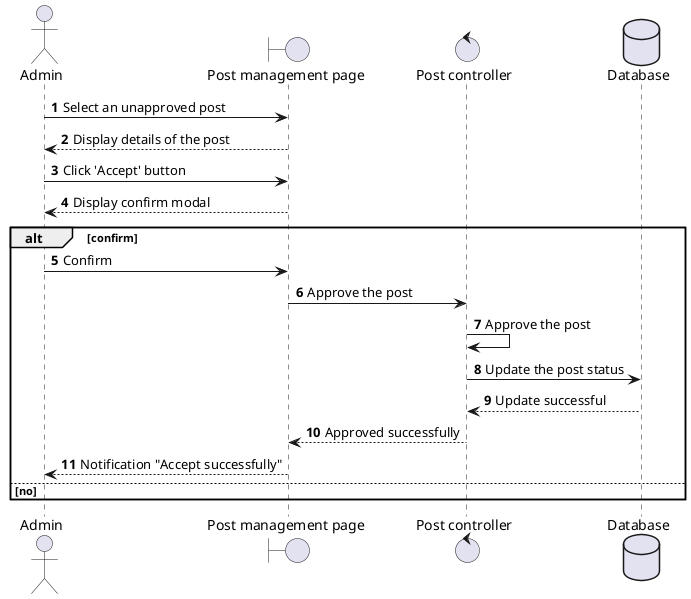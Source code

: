 @startuml
autonumber
actor Admin as Admin
boundary "Post management page" as Page
control "Post controller" as Controller
database "Database" as DB

Admin -> Page : Select an unapproved post
Page --> Admin : Display details of the post
Admin -> Page : Click 'Accept' button
Page --> Admin : Display confirm modal

alt confirm
Admin -> Page : Confirm
Page -> Controller : Approve the post
Controller -> Controller: Approve the post
Controller -> DB: Update the post status
DB --> Controller: Update successful
Controller --> Page: Approved successfully
Page --> Admin : Notification "Accept successfully"
else no
end
@enduml